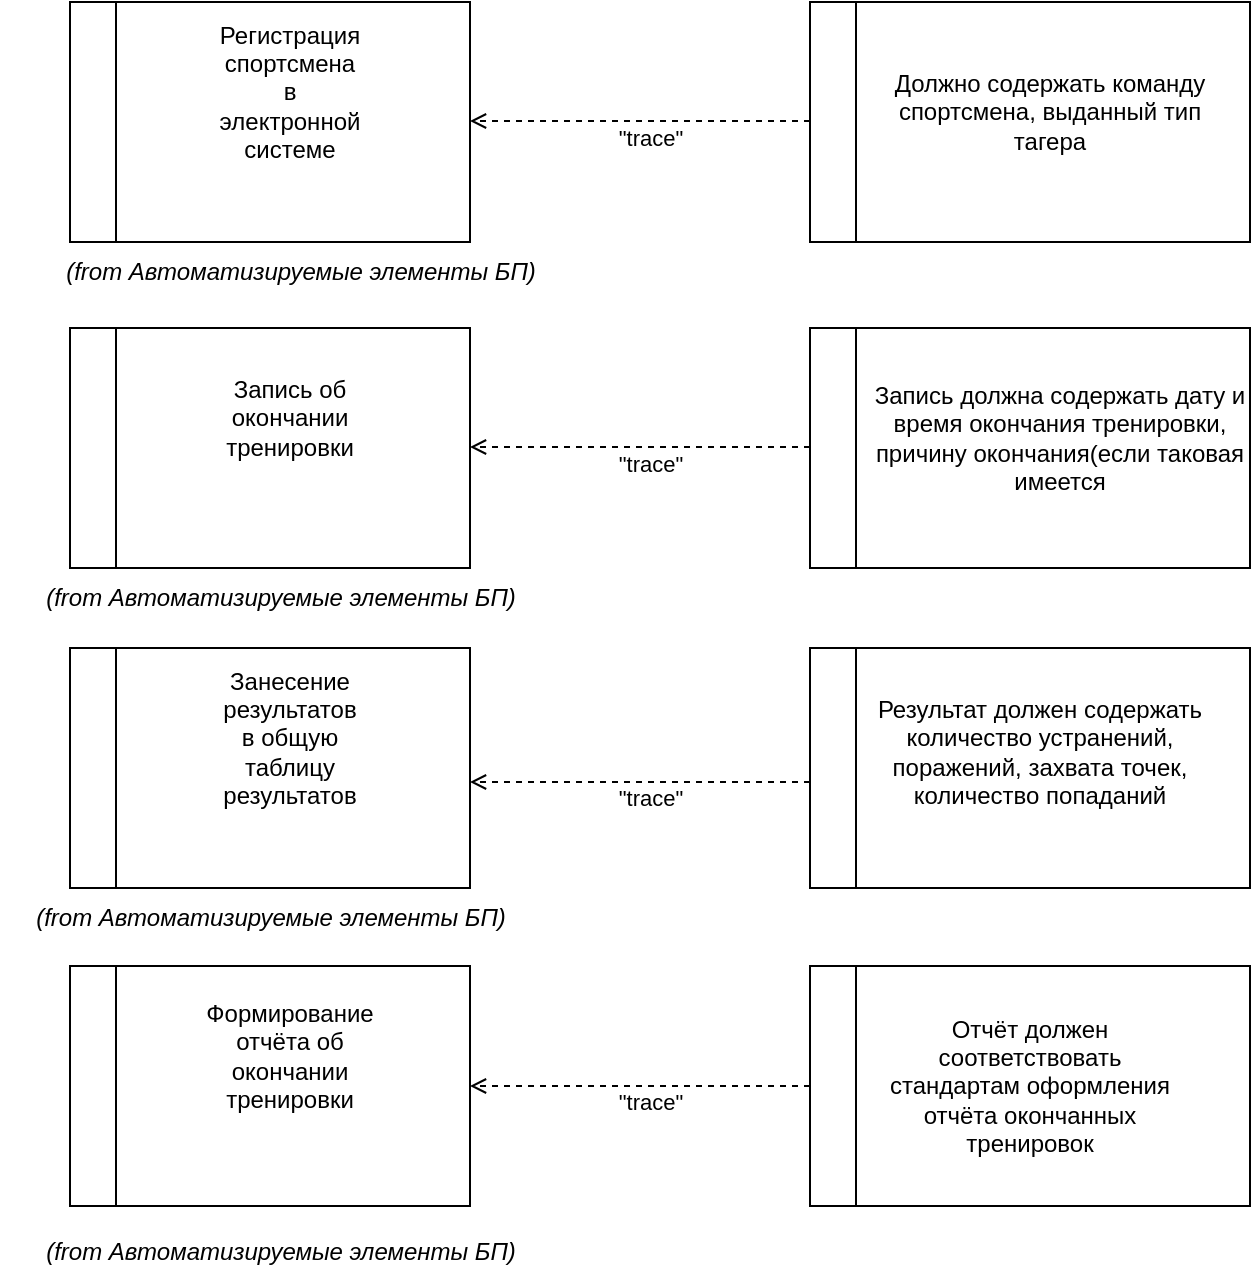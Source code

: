 <mxfile version="22.0.6" type="device">
  <diagram name="Страница — 1" id="PcaY27iTRmeM68VzTSL-">
    <mxGraphModel dx="832" dy="485" grid="1" gridSize="10" guides="1" tooltips="1" connect="1" arrows="1" fold="1" page="1" pageScale="1" pageWidth="827" pageHeight="1169" math="0" shadow="0">
      <root>
        <mxCell id="0" />
        <mxCell id="1" parent="0" />
        <mxCell id="Dm_8WElvDobPEIF0tm5e-1" value="" style="swimlane;horizontal=0;whiteSpace=wrap;html=1;" vertex="1" parent="1">
          <mxGeometry x="190" y="692" width="200" height="120" as="geometry" />
        </mxCell>
        <mxCell id="Dm_8WElvDobPEIF0tm5e-2" value="Формирование отчёта об окончании тренировки" style="text;html=1;strokeColor=none;fillColor=none;align=center;verticalAlign=middle;whiteSpace=wrap;rounded=0;" vertex="1" parent="Dm_8WElvDobPEIF0tm5e-1">
          <mxGeometry x="80" y="30" width="60" height="30" as="geometry" />
        </mxCell>
        <mxCell id="Dm_8WElvDobPEIF0tm5e-3" value="" style="swimlane;horizontal=0;whiteSpace=wrap;html=1;" vertex="1" parent="1">
          <mxGeometry x="560" y="373" width="220" height="120" as="geometry" />
        </mxCell>
        <mxCell id="Dm_8WElvDobPEIF0tm5e-4" value="Запись должна содержать дату и время окончания тренировки, причину окончания(если таковая имеется" style="text;html=1;strokeColor=none;fillColor=none;align=center;verticalAlign=middle;whiteSpace=wrap;rounded=0;" vertex="1" parent="Dm_8WElvDobPEIF0tm5e-3">
          <mxGeometry x="30" y="40" width="190" height="30" as="geometry" />
        </mxCell>
        <mxCell id="Dm_8WElvDobPEIF0tm5e-5" value="" style="swimlane;horizontal=0;whiteSpace=wrap;html=1;" vertex="1" parent="1">
          <mxGeometry x="190" y="210" width="200" height="120" as="geometry" />
        </mxCell>
        <mxCell id="Dm_8WElvDobPEIF0tm5e-6" value="Регистрация спортсмена в электронной системе" style="text;html=1;strokeColor=none;fillColor=none;align=center;verticalAlign=middle;whiteSpace=wrap;rounded=0;" vertex="1" parent="Dm_8WElvDobPEIF0tm5e-5">
          <mxGeometry x="80" y="30" width="60" height="30" as="geometry" />
        </mxCell>
        <mxCell id="Dm_8WElvDobPEIF0tm5e-7" value="" style="swimlane;horizontal=0;whiteSpace=wrap;html=1;" vertex="1" parent="1">
          <mxGeometry x="560" y="533" width="220" height="120" as="geometry" />
        </mxCell>
        <mxCell id="Dm_8WElvDobPEIF0tm5e-8" value="Результат должен содержать количество устранений, поражений, захвата точек, количество попаданий" style="text;html=1;strokeColor=none;fillColor=none;align=center;verticalAlign=middle;whiteSpace=wrap;rounded=0;" vertex="1" parent="Dm_8WElvDobPEIF0tm5e-7">
          <mxGeometry x="20" y="37" width="190" height="30" as="geometry" />
        </mxCell>
        <mxCell id="Dm_8WElvDobPEIF0tm5e-9" value="" style="swimlane;horizontal=0;whiteSpace=wrap;html=1;" vertex="1" parent="1">
          <mxGeometry x="560" y="210" width="220" height="120" as="geometry" />
        </mxCell>
        <mxCell id="Dm_8WElvDobPEIF0tm5e-10" value="Должно содержать команду спортсмена, выданный тип тагера" style="text;html=1;strokeColor=none;fillColor=none;align=center;verticalAlign=middle;whiteSpace=wrap;rounded=0;" vertex="1" parent="Dm_8WElvDobPEIF0tm5e-9">
          <mxGeometry x="40" y="40" width="160" height="30" as="geometry" />
        </mxCell>
        <mxCell id="Dm_8WElvDobPEIF0tm5e-11" value="" style="swimlane;horizontal=0;whiteSpace=wrap;html=1;" vertex="1" parent="1">
          <mxGeometry x="190" y="373" width="200" height="120" as="geometry" />
        </mxCell>
        <mxCell id="Dm_8WElvDobPEIF0tm5e-12" value="Запись об окончании тренировки" style="text;html=1;strokeColor=none;fillColor=none;align=center;verticalAlign=middle;whiteSpace=wrap;rounded=0;" vertex="1" parent="Dm_8WElvDobPEIF0tm5e-11">
          <mxGeometry x="80" y="30" width="60" height="30" as="geometry" />
        </mxCell>
        <mxCell id="Dm_8WElvDobPEIF0tm5e-13" value="" style="swimlane;horizontal=0;whiteSpace=wrap;html=1;" vertex="1" parent="1">
          <mxGeometry x="190" y="533" width="200" height="120" as="geometry" />
        </mxCell>
        <mxCell id="Dm_8WElvDobPEIF0tm5e-14" value="Занесение результатов в общую таблицу результатов" style="text;html=1;strokeColor=none;fillColor=none;align=center;verticalAlign=middle;whiteSpace=wrap;rounded=0;" vertex="1" parent="Dm_8WElvDobPEIF0tm5e-13">
          <mxGeometry x="80" y="30" width="60" height="30" as="geometry" />
        </mxCell>
        <mxCell id="Dm_8WElvDobPEIF0tm5e-23" style="edgeStyle=orthogonalEdgeStyle;rounded=0;orthogonalLoop=1;jettySize=auto;html=1;entryX=1;entryY=0.5;entryDx=0;entryDy=0;endArrow=open;endFill=0;dashed=1;" edge="1" parent="1" source="Dm_8WElvDobPEIF0tm5e-15" target="Dm_8WElvDobPEIF0tm5e-1">
          <mxGeometry relative="1" as="geometry" />
        </mxCell>
        <mxCell id="Dm_8WElvDobPEIF0tm5e-26" value="&quot;trace&quot;" style="edgeLabel;html=1;align=center;verticalAlign=middle;resizable=0;points=[];" vertex="1" connectable="0" parent="Dm_8WElvDobPEIF0tm5e-23">
          <mxGeometry x="-0.494" y="2" relative="1" as="geometry">
            <mxPoint x="-37" y="6" as="offset" />
          </mxGeometry>
        </mxCell>
        <mxCell id="Dm_8WElvDobPEIF0tm5e-15" value="" style="swimlane;horizontal=0;whiteSpace=wrap;html=1;" vertex="1" parent="1">
          <mxGeometry x="560" y="692" width="220" height="120" as="geometry" />
        </mxCell>
        <mxCell id="Dm_8WElvDobPEIF0tm5e-16" value="Отчёт должен соответствовать стандартам оформления отчёта окончанных тренировок" style="text;html=1;strokeColor=none;fillColor=none;align=center;verticalAlign=middle;whiteSpace=wrap;rounded=0;" vertex="1" parent="Dm_8WElvDobPEIF0tm5e-15">
          <mxGeometry x="30" y="42.5" width="160" height="35" as="geometry" />
        </mxCell>
        <mxCell id="Dm_8WElvDobPEIF0tm5e-19" value="(from Автоматизируемые элементы БП)" style="text;html=1;align=center;verticalAlign=middle;resizable=0;points=[];autosize=1;strokeColor=none;fillColor=none;fontStyle=2" vertex="1" parent="1">
          <mxGeometry x="170" y="330" width="270" height="30" as="geometry" />
        </mxCell>
        <mxCell id="Dm_8WElvDobPEIF0tm5e-20" value="(from Автоматизируемые элементы БП)" style="text;html=1;align=center;verticalAlign=middle;resizable=0;points=[];autosize=1;strokeColor=none;fillColor=none;fontStyle=2" vertex="1" parent="1">
          <mxGeometry x="160" y="493" width="270" height="30" as="geometry" />
        </mxCell>
        <mxCell id="Dm_8WElvDobPEIF0tm5e-21" value="(from Автоматизируемые элементы БП)" style="text;html=1;align=center;verticalAlign=middle;resizable=0;points=[];autosize=1;strokeColor=none;fillColor=none;fontStyle=2" vertex="1" parent="1">
          <mxGeometry x="155" y="653" width="270" height="30" as="geometry" />
        </mxCell>
        <mxCell id="Dm_8WElvDobPEIF0tm5e-22" value="(from Автоматизируемые элементы БП)" style="text;html=1;align=center;verticalAlign=middle;resizable=0;points=[];autosize=1;strokeColor=none;fillColor=none;fontStyle=2" vertex="1" parent="1">
          <mxGeometry x="160" y="820" width="270" height="30" as="geometry" />
        </mxCell>
        <mxCell id="Dm_8WElvDobPEIF0tm5e-27" style="edgeStyle=orthogonalEdgeStyle;rounded=0;orthogonalLoop=1;jettySize=auto;html=1;entryX=1;entryY=0.5;entryDx=0;entryDy=0;endArrow=open;endFill=0;dashed=1;" edge="1" parent="1">
          <mxGeometry relative="1" as="geometry">
            <mxPoint x="560" y="600" as="sourcePoint" />
            <mxPoint x="390" y="600" as="targetPoint" />
          </mxGeometry>
        </mxCell>
        <mxCell id="Dm_8WElvDobPEIF0tm5e-28" value="&quot;trace&quot;" style="edgeLabel;html=1;align=center;verticalAlign=middle;resizable=0;points=[];" vertex="1" connectable="0" parent="Dm_8WElvDobPEIF0tm5e-27">
          <mxGeometry x="-0.494" y="2" relative="1" as="geometry">
            <mxPoint x="-37" y="6" as="offset" />
          </mxGeometry>
        </mxCell>
        <mxCell id="Dm_8WElvDobPEIF0tm5e-31" style="edgeStyle=orthogonalEdgeStyle;rounded=0;orthogonalLoop=1;jettySize=auto;html=1;entryX=1;entryY=0.5;entryDx=0;entryDy=0;endArrow=open;endFill=0;dashed=1;" edge="1" parent="1">
          <mxGeometry relative="1" as="geometry">
            <mxPoint x="560" y="432.5" as="sourcePoint" />
            <mxPoint x="390" y="432.5" as="targetPoint" />
          </mxGeometry>
        </mxCell>
        <mxCell id="Dm_8WElvDobPEIF0tm5e-32" value="&quot;trace&quot;" style="edgeLabel;html=1;align=center;verticalAlign=middle;resizable=0;points=[];" vertex="1" connectable="0" parent="Dm_8WElvDobPEIF0tm5e-31">
          <mxGeometry x="-0.494" y="2" relative="1" as="geometry">
            <mxPoint x="-37" y="6" as="offset" />
          </mxGeometry>
        </mxCell>
        <mxCell id="Dm_8WElvDobPEIF0tm5e-33" style="edgeStyle=orthogonalEdgeStyle;rounded=0;orthogonalLoop=1;jettySize=auto;html=1;entryX=1;entryY=0.5;entryDx=0;entryDy=0;endArrow=open;endFill=0;dashed=1;" edge="1" parent="1">
          <mxGeometry relative="1" as="geometry">
            <mxPoint x="560" y="269.5" as="sourcePoint" />
            <mxPoint x="390" y="269.5" as="targetPoint" />
          </mxGeometry>
        </mxCell>
        <mxCell id="Dm_8WElvDobPEIF0tm5e-34" value="&quot;trace&quot;" style="edgeLabel;html=1;align=center;verticalAlign=middle;resizable=0;points=[];" vertex="1" connectable="0" parent="Dm_8WElvDobPEIF0tm5e-33">
          <mxGeometry x="-0.494" y="2" relative="1" as="geometry">
            <mxPoint x="-37" y="6" as="offset" />
          </mxGeometry>
        </mxCell>
      </root>
    </mxGraphModel>
  </diagram>
</mxfile>
